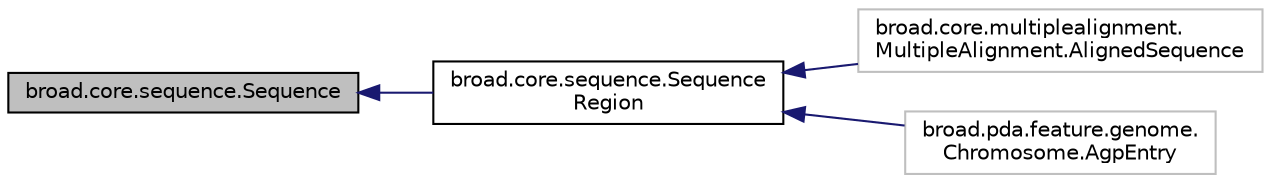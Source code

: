 digraph "broad.core.sequence.Sequence"
{
  edge [fontname="Helvetica",fontsize="10",labelfontname="Helvetica",labelfontsize="10"];
  node [fontname="Helvetica",fontsize="10",shape=record];
  rankdir="LR";
  Node1 [label="broad.core.sequence.Sequence",height=0.2,width=0.4,color="black", fillcolor="grey75", style="filled" fontcolor="black"];
  Node1 -> Node2 [dir="back",color="midnightblue",fontsize="10",style="solid"];
  Node2 [label="broad.core.sequence.Sequence\lRegion",height=0.2,width=0.4,color="black", fillcolor="white", style="filled",URL="$classbroad_1_1core_1_1sequence_1_1_sequence_region.html"];
  Node2 -> Node3 [dir="back",color="midnightblue",fontsize="10",style="solid"];
  Node3 [label="broad.core.multiplealignment.\lMultipleAlignment.AlignedSequence",height=0.2,width=0.4,color="grey75", fillcolor="white", style="filled"];
  Node2 -> Node4 [dir="back",color="midnightblue",fontsize="10",style="solid"];
  Node4 [label="broad.pda.feature.genome.\lChromosome.AgpEntry",height=0.2,width=0.4,color="grey75", fillcolor="white", style="filled"];
}
